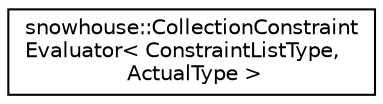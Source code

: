 digraph "Graphical Class Hierarchy"
{
 // INTERACTIVE_SVG=YES
  edge [fontname="Helvetica",fontsize="10",labelfontname="Helvetica",labelfontsize="10"];
  node [fontname="Helvetica",fontsize="10",shape=record];
  rankdir="LR";
  Node0 [label="snowhouse::CollectionConstraint\lEvaluator\< ConstraintListType,\l ActualType \>",height=0.2,width=0.4,color="black", fillcolor="white", style="filled",URL="$structsnowhouse_1_1CollectionConstraintEvaluator.html"];
}
